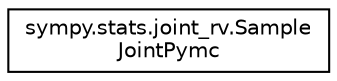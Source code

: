 digraph "Graphical Class Hierarchy"
{
 // LATEX_PDF_SIZE
  edge [fontname="Helvetica",fontsize="10",labelfontname="Helvetica",labelfontsize="10"];
  node [fontname="Helvetica",fontsize="10",shape=record];
  rankdir="LR";
  Node0 [label="sympy.stats.joint_rv.Sample\lJointPymc",height=0.2,width=0.4,color="black", fillcolor="white", style="filled",URL="$classsympy_1_1stats_1_1joint__rv_1_1SampleJointPymc.html",tooltip=" "];
}
